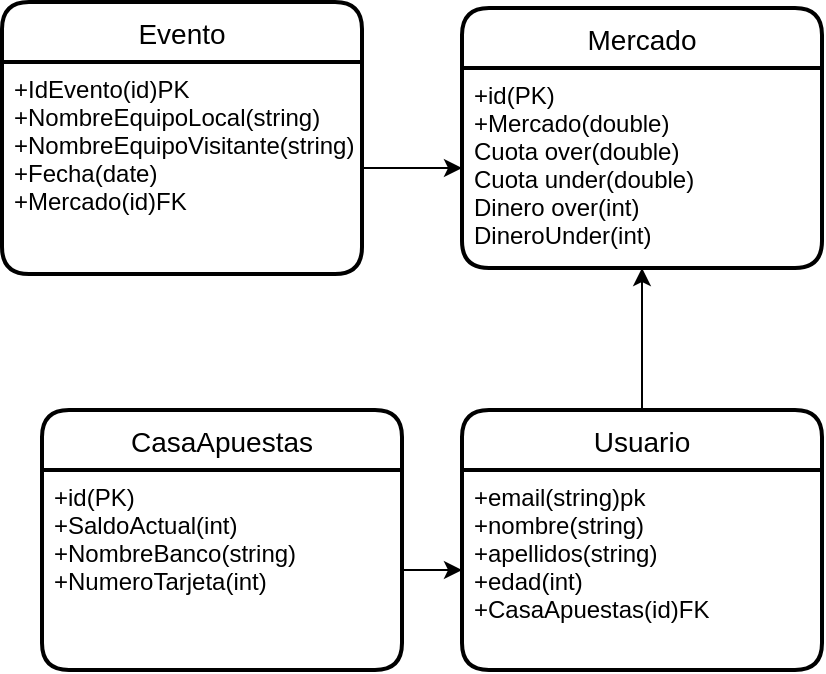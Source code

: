 <mxfile version="12.4.2" type="device" pages="1"><diagram id="mQW60JXxCgfc0aKDM7QU" name="Page-1"><mxGraphModel dx="1482" dy="851" grid="1" gridSize="10" guides="1" tooltips="1" connect="1" arrows="1" fold="1" page="1" pageScale="1" pageWidth="827" pageHeight="1169" math="0" shadow="0"><root><mxCell id="0"/><mxCell id="1" parent="0"/><mxCell id="FcNmwXfYlDh4gEY-_HQd-8" style="edgeStyle=orthogonalEdgeStyle;rounded=0;orthogonalLoop=1;jettySize=auto;html=1;exitX=1;exitY=0.5;exitDx=0;exitDy=0;entryX=0;entryY=0.5;entryDx=0;entryDy=0;" parent="1" source="FcNmwXfYlDh4gEY-_HQd-2" target="FcNmwXfYlDh4gEY-_HQd-10" edge="1"><mxGeometry relative="1" as="geometry"><mxPoint x="520" y="295" as="targetPoint"/></mxGeometry></mxCell><mxCell id="FcNmwXfYlDh4gEY-_HQd-9" value="Mercado" style="swimlane;childLayout=stackLayout;horizontal=1;startSize=30;horizontalStack=0;rounded=1;fontSize=14;fontStyle=0;strokeWidth=2;resizeParent=0;resizeLast=1;shadow=0;dashed=0;align=center;" parent="1" vertex="1"><mxGeometry x="520" y="219" width="180" height="130" as="geometry"/></mxCell><mxCell id="FcNmwXfYlDh4gEY-_HQd-10" value="+id(PK)&#10;+Mercado(double)&#10;Cuota over(double)&#10;Cuota under(double)&#10;Dinero over(int)&#10;DineroUnder(int)" style="align=left;strokeColor=none;fillColor=none;spacingLeft=4;fontSize=12;verticalAlign=top;resizable=0;rotatable=0;part=1;" parent="FcNmwXfYlDh4gEY-_HQd-9" vertex="1"><mxGeometry y="30" width="180" height="100" as="geometry"/></mxCell><mxCell id="FcNmwXfYlDh4gEY-_HQd-1" value="Evento" style="swimlane;childLayout=stackLayout;horizontal=1;startSize=30;horizontalStack=0;rounded=1;fontSize=14;fontStyle=0;strokeWidth=2;resizeParent=0;resizeLast=1;shadow=0;dashed=0;align=center;" parent="1" vertex="1"><mxGeometry x="290" y="216" width="180" height="136" as="geometry"/></mxCell><mxCell id="FcNmwXfYlDh4gEY-_HQd-2" value="+IdEvento(id)PK&#10;+NombreEquipoLocal(string)&#10;+NombreEquipoVisitante(string)&#10;+Fecha(date)&#10;+Mercado(id)FK" style="align=left;strokeColor=none;fillColor=none;spacingLeft=4;fontSize=12;verticalAlign=top;resizable=0;rotatable=0;part=1;" parent="FcNmwXfYlDh4gEY-_HQd-1" vertex="1"><mxGeometry y="30" width="180" height="106" as="geometry"/></mxCell><mxCell id="5h-VGbgT927gjntMWRYu-6" style="edgeStyle=orthogonalEdgeStyle;rounded=0;orthogonalLoop=1;jettySize=auto;html=1;exitX=0.5;exitY=0;exitDx=0;exitDy=0;entryX=0.5;entryY=1;entryDx=0;entryDy=0;" parent="1" source="5h-VGbgT927gjntMWRYu-1" target="FcNmwXfYlDh4gEY-_HQd-10" edge="1"><mxGeometry relative="1" as="geometry"/></mxCell><mxCell id="5h-VGbgT927gjntMWRYu-1" value="Usuario" style="swimlane;childLayout=stackLayout;horizontal=1;startSize=30;horizontalStack=0;rounded=1;fontSize=14;fontStyle=0;strokeWidth=2;resizeParent=0;resizeLast=1;shadow=0;dashed=0;align=center;" parent="1" vertex="1"><mxGeometry x="520" y="420" width="180" height="130" as="geometry"/></mxCell><mxCell id="5h-VGbgT927gjntMWRYu-2" value="+email(string)pk&#10;+nombre(string)&#10;+apellidos(string)&#10;+edad(int)&#10;+CasaApuestas(id)FK" style="align=left;strokeColor=none;fillColor=none;spacingLeft=4;fontSize=12;verticalAlign=top;resizable=0;rotatable=0;part=1;" parent="5h-VGbgT927gjntMWRYu-1" vertex="1"><mxGeometry y="30" width="180" height="100" as="geometry"/></mxCell><mxCell id="5h-VGbgT927gjntMWRYu-3" value="CasaApuestas" style="swimlane;childLayout=stackLayout;horizontal=1;startSize=30;horizontalStack=0;rounded=1;fontSize=14;fontStyle=0;strokeWidth=2;resizeParent=0;resizeLast=1;shadow=0;dashed=0;align=center;" parent="1" vertex="1"><mxGeometry x="310" y="420" width="180" height="130" as="geometry"/></mxCell><mxCell id="5h-VGbgT927gjntMWRYu-4" value="+id(PK)&#10;+SaldoActual(int)&#10;+NombreBanco(string)&#10;+NumeroTarjeta(int)" style="align=left;strokeColor=none;fillColor=none;spacingLeft=4;fontSize=12;verticalAlign=top;resizable=0;rotatable=0;part=1;" parent="5h-VGbgT927gjntMWRYu-3" vertex="1"><mxGeometry y="30" width="180" height="100" as="geometry"/></mxCell><mxCell id="5h-VGbgT927gjntMWRYu-7" style="edgeStyle=orthogonalEdgeStyle;rounded=0;orthogonalLoop=1;jettySize=auto;html=1;exitX=1;exitY=0.5;exitDx=0;exitDy=0;entryX=0;entryY=0.5;entryDx=0;entryDy=0;" parent="1" source="5h-VGbgT927gjntMWRYu-4" target="5h-VGbgT927gjntMWRYu-2" edge="1"><mxGeometry relative="1" as="geometry"/></mxCell></root></mxGraphModel></diagram></mxfile>